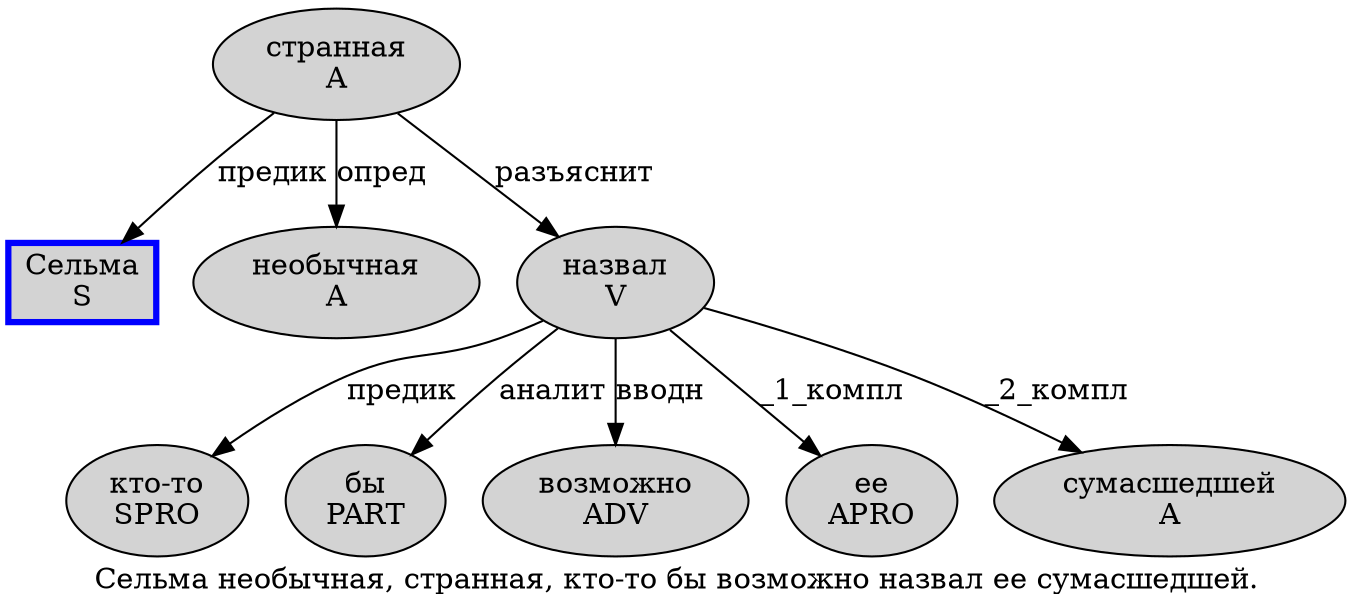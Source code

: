 digraph SENTENCE_1618 {
	graph [label="Сельма необычная, странная, кто-то бы возможно назвал ее сумасшедшей."]
	node [style=filled]
		0 [label="Сельма
S" color=blue fillcolor=lightgray penwidth=3 shape=box]
		1 [label="необычная
A" color="" fillcolor=lightgray penwidth=1 shape=ellipse]
		3 [label="странная
A" color="" fillcolor=lightgray penwidth=1 shape=ellipse]
		5 [label="кто-то
SPRO" color="" fillcolor=lightgray penwidth=1 shape=ellipse]
		6 [label="бы
PART" color="" fillcolor=lightgray penwidth=1 shape=ellipse]
		7 [label="возможно
ADV" color="" fillcolor=lightgray penwidth=1 shape=ellipse]
		8 [label="назвал
V" color="" fillcolor=lightgray penwidth=1 shape=ellipse]
		9 [label="ее
APRO" color="" fillcolor=lightgray penwidth=1 shape=ellipse]
		10 [label="сумасшедшей
A" color="" fillcolor=lightgray penwidth=1 shape=ellipse]
			3 -> 0 [label="предик"]
			3 -> 1 [label="опред"]
			3 -> 8 [label="разъяснит"]
			8 -> 5 [label="предик"]
			8 -> 6 [label="аналит"]
			8 -> 7 [label="вводн"]
			8 -> 9 [label="_1_компл"]
			8 -> 10 [label="_2_компл"]
}